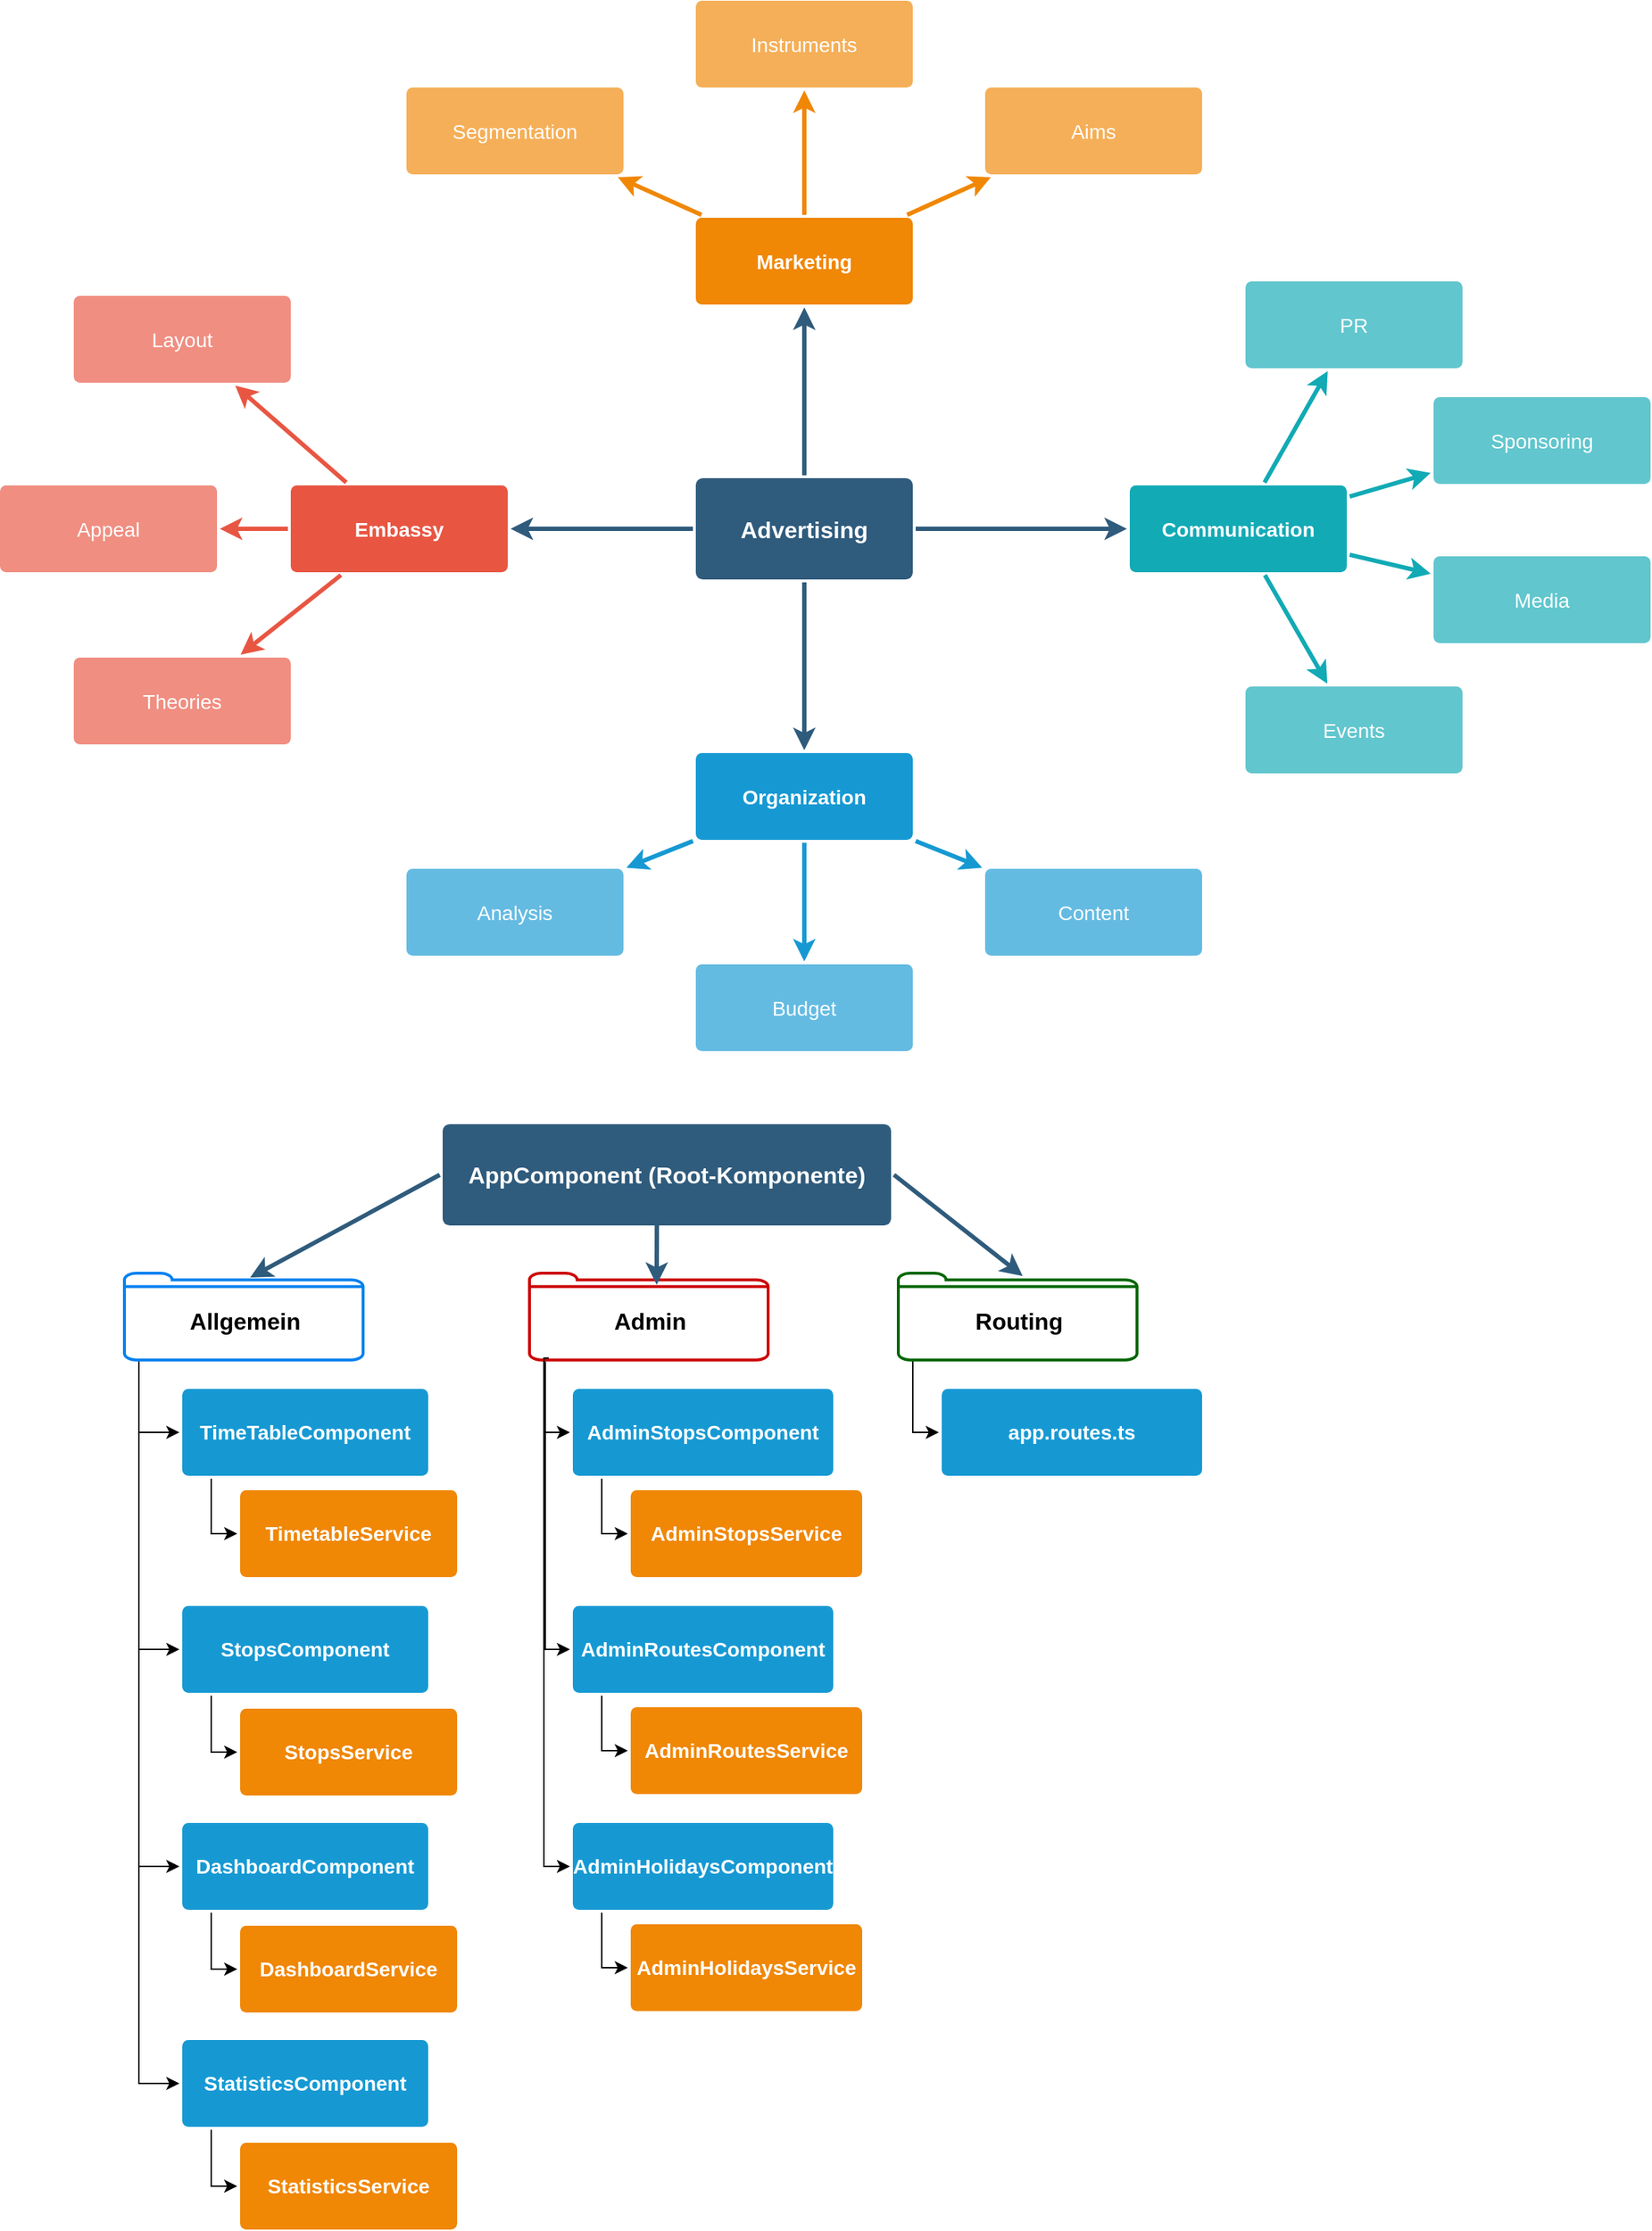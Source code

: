 <mxfile version="26.0.4">
  <diagram id="6a731a19-8d31-9384-78a2-239565b7b9f0" name="Page-1">
    <mxGraphModel dx="1434" dy="772" grid="1" gridSize="10" guides="1" tooltips="1" connect="1" arrows="1" fold="1" page="1" pageScale="1" pageWidth="1169" pageHeight="827" background="none" math="0" shadow="0">
      <root>
        <mxCell id="0" />
        <mxCell id="1" parent="0" />
        <mxCell id="1745" value="" style="edgeStyle=none;rounded=0;jumpStyle=none;html=1;shadow=0;labelBackgroundColor=none;startArrow=none;startFill=0;endArrow=classic;endFill=1;jettySize=auto;orthogonalLoop=1;strokeColor=#2F5B7C;strokeWidth=3;fontFamily=Helvetica;fontSize=16;fontColor=#23445D;spacing=5;" parent="1" source="1749" target="1764" edge="1">
          <mxGeometry relative="1" as="geometry" />
        </mxCell>
        <mxCell id="1746" value="" style="edgeStyle=none;rounded=0;jumpStyle=none;html=1;shadow=0;labelBackgroundColor=none;startArrow=none;startFill=0;endArrow=classic;endFill=1;jettySize=auto;orthogonalLoop=1;strokeColor=#2F5B7C;strokeWidth=3;fontFamily=Helvetica;fontSize=16;fontColor=#23445D;spacing=5;" parent="1" source="1749" target="1771" edge="1">
          <mxGeometry relative="1" as="geometry" />
        </mxCell>
        <mxCell id="1747" value="" style="edgeStyle=none;rounded=0;jumpStyle=none;html=1;shadow=0;labelBackgroundColor=none;startArrow=none;startFill=0;endArrow=classic;endFill=1;jettySize=auto;orthogonalLoop=1;strokeColor=#2F5B7C;strokeWidth=3;fontFamily=Helvetica;fontSize=16;fontColor=#23445D;spacing=5;" parent="1" source="1749" target="1760" edge="1">
          <mxGeometry relative="1" as="geometry" />
        </mxCell>
        <mxCell id="1748" value="" style="edgeStyle=none;rounded=0;jumpStyle=none;html=1;shadow=0;labelBackgroundColor=none;startArrow=none;startFill=0;endArrow=classic;endFill=1;jettySize=auto;orthogonalLoop=1;strokeColor=#2F5B7C;strokeWidth=3;fontFamily=Helvetica;fontSize=16;fontColor=#23445D;spacing=5;" parent="1" source="1749" target="1753" edge="1">
          <mxGeometry relative="1" as="geometry" />
        </mxCell>
        <mxCell id="1749" value="Advertising" style="rounded=1;whiteSpace=wrap;html=1;shadow=0;labelBackgroundColor=none;strokeColor=none;strokeWidth=3;fillColor=#2F5B7C;fontFamily=Helvetica;fontSize=16;fontColor=#FFFFFF;align=center;fontStyle=1;spacing=5;arcSize=7;perimeterSpacing=2;" parent="1" vertex="1">
          <mxGeometry x="495" y="380.5" width="150" height="70" as="geometry" />
        </mxCell>
        <mxCell id="1750" value="" style="edgeStyle=none;rounded=1;jumpStyle=none;html=1;shadow=0;labelBackgroundColor=none;startArrow=none;startFill=0;jettySize=auto;orthogonalLoop=1;strokeColor=#E85642;strokeWidth=3;fontFamily=Helvetica;fontSize=14;fontColor=#FFFFFF;spacing=5;fontStyle=1;fillColor=#b0e3e6;" parent="1" source="1753" target="1756" edge="1">
          <mxGeometry relative="1" as="geometry" />
        </mxCell>
        <mxCell id="1751" value="" style="edgeStyle=none;rounded=1;jumpStyle=none;html=1;shadow=0;labelBackgroundColor=none;startArrow=none;startFill=0;jettySize=auto;orthogonalLoop=1;strokeColor=#E85642;strokeWidth=3;fontFamily=Helvetica;fontSize=14;fontColor=#FFFFFF;spacing=5;fontStyle=1;fillColor=#b0e3e6;" parent="1" source="1753" target="1755" edge="1">
          <mxGeometry relative="1" as="geometry" />
        </mxCell>
        <mxCell id="1752" value="" style="edgeStyle=none;rounded=1;jumpStyle=none;html=1;shadow=0;labelBackgroundColor=none;startArrow=none;startFill=0;jettySize=auto;orthogonalLoop=1;strokeColor=#E85642;strokeWidth=3;fontFamily=Helvetica;fontSize=14;fontColor=#FFFFFF;spacing=5;fontStyle=1;fillColor=#b0e3e6;" parent="1" source="1753" target="1754" edge="1">
          <mxGeometry relative="1" as="geometry" />
        </mxCell>
        <mxCell id="1753" value="Embassy" style="rounded=1;whiteSpace=wrap;html=1;shadow=0;labelBackgroundColor=none;strokeColor=none;strokeWidth=3;fillColor=#e85642;fontFamily=Helvetica;fontSize=14;fontColor=#FFFFFF;align=center;spacing=5;fontStyle=1;arcSize=7;perimeterSpacing=2;" parent="1" vertex="1">
          <mxGeometry x="215" y="385.5" width="150" height="60" as="geometry" />
        </mxCell>
        <mxCell id="1754" value="Theories" style="rounded=1;whiteSpace=wrap;html=1;shadow=0;labelBackgroundColor=none;strokeColor=none;strokeWidth=3;fillColor=#f08e81;fontFamily=Helvetica;fontSize=14;fontColor=#FFFFFF;align=center;spacing=5;fontStyle=0;arcSize=7;perimeterSpacing=2;" parent="1" vertex="1">
          <mxGeometry x="65" y="504.5" width="150" height="60" as="geometry" />
        </mxCell>
        <mxCell id="1755" value="Appeal" style="rounded=1;whiteSpace=wrap;html=1;shadow=0;labelBackgroundColor=none;strokeColor=none;strokeWidth=3;fillColor=#f08e81;fontFamily=Helvetica;fontSize=14;fontColor=#FFFFFF;align=center;spacing=5;fontStyle=0;arcSize=7;perimeterSpacing=2;" parent="1" vertex="1">
          <mxGeometry x="14" y="385.5" width="150" height="60" as="geometry" />
        </mxCell>
        <mxCell id="1756" value="Layout" style="rounded=1;whiteSpace=wrap;html=1;shadow=0;labelBackgroundColor=none;strokeColor=none;strokeWidth=3;fillColor=#f08e81;fontFamily=Helvetica;fontSize=14;fontColor=#FFFFFF;align=center;spacing=5;fontStyle=0;arcSize=7;perimeterSpacing=2;" parent="1" vertex="1">
          <mxGeometry x="65" y="254.5" width="150" height="60" as="geometry" />
        </mxCell>
        <mxCell id="1757" value="" style="edgeStyle=none;rounded=0;jumpStyle=none;html=1;shadow=0;labelBackgroundColor=none;startArrow=none;startFill=0;endArrow=classic;endFill=1;jettySize=auto;orthogonalLoop=1;strokeColor=#1699D3;strokeWidth=3;fontFamily=Helvetica;fontSize=14;fontColor=#FFFFFF;spacing=5;" parent="1" source="1760" target="1763" edge="1">
          <mxGeometry relative="1" as="geometry" />
        </mxCell>
        <mxCell id="1758" value="" style="edgeStyle=none;rounded=0;jumpStyle=none;html=1;shadow=0;labelBackgroundColor=none;startArrow=none;startFill=0;endArrow=classic;endFill=1;jettySize=auto;orthogonalLoop=1;strokeColor=#1699D3;strokeWidth=3;fontFamily=Helvetica;fontSize=14;fontColor=#FFFFFF;spacing=5;" parent="1" source="1760" target="1762" edge="1">
          <mxGeometry relative="1" as="geometry" />
        </mxCell>
        <mxCell id="1759" value="" style="edgeStyle=none;rounded=0;jumpStyle=none;html=1;shadow=0;labelBackgroundColor=none;startArrow=none;startFill=0;endArrow=classic;endFill=1;jettySize=auto;orthogonalLoop=1;strokeColor=#1699D3;strokeWidth=3;fontFamily=Helvetica;fontSize=14;fontColor=#FFFFFF;spacing=5;" parent="1" source="1760" target="1761" edge="1">
          <mxGeometry relative="1" as="geometry" />
        </mxCell>
        <mxCell id="1760" value="Organization" style="rounded=1;whiteSpace=wrap;html=1;shadow=0;labelBackgroundColor=none;strokeColor=none;strokeWidth=3;fillColor=#1699d3;fontFamily=Helvetica;fontSize=14;fontColor=#FFFFFF;align=center;spacing=5;fontStyle=1;arcSize=7;perimeterSpacing=2;" parent="1" vertex="1">
          <mxGeometry x="495" y="570.5" width="150" height="60" as="geometry" />
        </mxCell>
        <mxCell id="1761" value="Content" style="rounded=1;whiteSpace=wrap;html=1;shadow=0;labelBackgroundColor=none;strokeColor=none;strokeWidth=3;fillColor=#64bbe2;fontFamily=Helvetica;fontSize=14;fontColor=#FFFFFF;align=center;spacing=5;arcSize=7;perimeterSpacing=2;" parent="1" vertex="1">
          <mxGeometry x="695" y="650.5" width="150" height="60" as="geometry" />
        </mxCell>
        <mxCell id="1762" value="Budget" style="rounded=1;whiteSpace=wrap;html=1;shadow=0;labelBackgroundColor=none;strokeColor=none;strokeWidth=3;fillColor=#64bbe2;fontFamily=Helvetica;fontSize=14;fontColor=#FFFFFF;align=center;spacing=5;arcSize=7;perimeterSpacing=2;" parent="1" vertex="1">
          <mxGeometry x="495" y="716.5" width="150" height="60" as="geometry" />
        </mxCell>
        <mxCell id="1763" value="Analysis" style="rounded=1;whiteSpace=wrap;html=1;shadow=0;labelBackgroundColor=none;strokeColor=none;strokeWidth=3;fillColor=#64bbe2;fontFamily=Helvetica;fontSize=14;fontColor=#FFFFFF;align=center;spacing=5;arcSize=7;perimeterSpacing=2;" parent="1" vertex="1">
          <mxGeometry x="295" y="650.5" width="150" height="60" as="geometry" />
        </mxCell>
        <mxCell id="1764" value="Marketing" style="rounded=1;whiteSpace=wrap;html=1;shadow=0;labelBackgroundColor=none;strokeColor=none;strokeWidth=3;fillColor=#F08705;fontFamily=Helvetica;fontSize=14;fontColor=#FFFFFF;align=center;spacing=5;fontStyle=1;arcSize=7;perimeterSpacing=2;" parent="1" vertex="1">
          <mxGeometry x="495" y="200.5" width="150" height="60" as="geometry" />
        </mxCell>
        <mxCell id="1765" value="Aims&lt;br&gt;" style="rounded=1;whiteSpace=wrap;html=1;shadow=0;labelBackgroundColor=none;strokeColor=none;strokeWidth=3;fillColor=#f5af58;fontFamily=Helvetica;fontSize=14;fontColor=#FFFFFF;align=center;spacing=5;arcSize=7;perimeterSpacing=2;" parent="1" vertex="1">
          <mxGeometry x="695" y="110.5" width="150" height="60" as="geometry" />
        </mxCell>
        <mxCell id="1766" value="" style="edgeStyle=none;rounded=0;jumpStyle=none;html=1;shadow=0;labelBackgroundColor=none;startArrow=none;startFill=0;endArrow=classic;endFill=1;jettySize=auto;orthogonalLoop=1;strokeColor=#F08705;strokeWidth=3;fontFamily=Helvetica;fontSize=14;fontColor=#FFFFFF;spacing=5;" parent="1" source="1764" target="1765" edge="1">
          <mxGeometry relative="1" as="geometry" />
        </mxCell>
        <mxCell id="1767" value="Instruments" style="rounded=1;whiteSpace=wrap;html=1;shadow=0;labelBackgroundColor=none;strokeColor=none;strokeWidth=3;fillColor=#f5af58;fontFamily=Helvetica;fontSize=14;fontColor=#FFFFFF;align=center;spacing=5;arcSize=7;perimeterSpacing=2;" parent="1" vertex="1">
          <mxGeometry x="495" y="50.5" width="150" height="60" as="geometry" />
        </mxCell>
        <mxCell id="1768" value="" style="edgeStyle=none;rounded=0;jumpStyle=none;html=1;shadow=0;labelBackgroundColor=none;startArrow=none;startFill=0;endArrow=classic;endFill=1;jettySize=auto;orthogonalLoop=1;strokeColor=#F08705;strokeWidth=3;fontFamily=Helvetica;fontSize=14;fontColor=#FFFFFF;spacing=5;" parent="1" source="1764" target="1767" edge="1">
          <mxGeometry relative="1" as="geometry" />
        </mxCell>
        <mxCell id="1769" value="Segmentation" style="rounded=1;whiteSpace=wrap;html=1;shadow=0;labelBackgroundColor=none;strokeColor=none;strokeWidth=3;fillColor=#f5af58;fontFamily=Helvetica;fontSize=14;fontColor=#FFFFFF;align=center;spacing=5;arcSize=7;perimeterSpacing=2;" parent="1" vertex="1">
          <mxGeometry x="295" y="110.5" width="150" height="60" as="geometry" />
        </mxCell>
        <mxCell id="1770" value="" style="edgeStyle=none;rounded=0;jumpStyle=none;html=1;shadow=0;labelBackgroundColor=none;startArrow=none;startFill=0;endArrow=classic;endFill=1;jettySize=auto;orthogonalLoop=1;strokeColor=#F08705;strokeWidth=3;fontFamily=Helvetica;fontSize=14;fontColor=#FFFFFF;spacing=5;" parent="1" source="1764" target="1769" edge="1">
          <mxGeometry relative="1" as="geometry" />
        </mxCell>
        <mxCell id="1771" value="Communication" style="rounded=1;whiteSpace=wrap;html=1;shadow=0;labelBackgroundColor=none;strokeColor=none;strokeWidth=3;fillColor=#12aab5;fontFamily=Helvetica;fontSize=14;fontColor=#FFFFFF;align=center;spacing=5;fontStyle=1;arcSize=7;perimeterSpacing=2;" parent="1" vertex="1">
          <mxGeometry x="795" y="385.5" width="150" height="60" as="geometry" />
        </mxCell>
        <mxCell id="1772" value="Events" style="rounded=1;whiteSpace=wrap;html=1;shadow=0;labelBackgroundColor=none;strokeColor=none;strokeWidth=3;fillColor=#61c6ce;fontFamily=Helvetica;fontSize=14;fontColor=#FFFFFF;align=center;spacing=5;fontStyle=0;arcSize=7;perimeterSpacing=2;" parent="1" vertex="1">
          <mxGeometry x="875" y="524.5" width="150" height="60" as="geometry" />
        </mxCell>
        <mxCell id="1773" value="" style="edgeStyle=none;rounded=1;jumpStyle=none;html=1;shadow=0;labelBackgroundColor=none;startArrow=none;startFill=0;jettySize=auto;orthogonalLoop=1;strokeColor=#12AAB5;strokeWidth=3;fontFamily=Helvetica;fontSize=14;fontColor=#FFFFFF;spacing=5;fontStyle=1;fillColor=#b0e3e6;" parent="1" source="1771" target="1772" edge="1">
          <mxGeometry relative="1" as="geometry" />
        </mxCell>
        <mxCell id="1774" value="Media" style="rounded=1;whiteSpace=wrap;html=1;shadow=0;labelBackgroundColor=none;strokeColor=none;strokeWidth=3;fillColor=#61c6ce;fontFamily=Helvetica;fontSize=14;fontColor=#FFFFFF;align=center;spacing=5;fontStyle=0;arcSize=7;perimeterSpacing=2;" parent="1" vertex="1">
          <mxGeometry x="1005" y="434.5" width="150" height="60" as="geometry" />
        </mxCell>
        <mxCell id="1775" value="" style="edgeStyle=none;rounded=1;jumpStyle=none;html=1;shadow=0;labelBackgroundColor=none;startArrow=none;startFill=0;jettySize=auto;orthogonalLoop=1;strokeColor=#12AAB5;strokeWidth=3;fontFamily=Helvetica;fontSize=14;fontColor=#FFFFFF;spacing=5;fontStyle=1;fillColor=#b0e3e6;" parent="1" source="1771" target="1774" edge="1">
          <mxGeometry relative="1" as="geometry" />
        </mxCell>
        <mxCell id="1776" value="Sponsoring" style="rounded=1;whiteSpace=wrap;html=1;shadow=0;labelBackgroundColor=none;strokeColor=none;strokeWidth=3;fillColor=#61c6ce;fontFamily=Helvetica;fontSize=14;fontColor=#FFFFFF;align=center;spacing=5;fontStyle=0;arcSize=7;perimeterSpacing=2;" parent="1" vertex="1">
          <mxGeometry x="1005" y="324.5" width="150" height="60" as="geometry" />
        </mxCell>
        <mxCell id="1777" value="" style="edgeStyle=none;rounded=1;jumpStyle=none;html=1;shadow=0;labelBackgroundColor=none;startArrow=none;startFill=0;jettySize=auto;orthogonalLoop=1;strokeColor=#12AAB5;strokeWidth=3;fontFamily=Helvetica;fontSize=14;fontColor=#FFFFFF;spacing=5;fontStyle=1;fillColor=#b0e3e6;" parent="1" source="1771" target="1776" edge="1">
          <mxGeometry relative="1" as="geometry" />
        </mxCell>
        <mxCell id="1778" value="PR" style="rounded=1;whiteSpace=wrap;html=1;shadow=0;labelBackgroundColor=none;strokeColor=none;strokeWidth=3;fillColor=#61c6ce;fontFamily=Helvetica;fontSize=14;fontColor=#FFFFFF;align=center;spacing=5;fontStyle=0;arcSize=7;perimeterSpacing=2;" parent="1" vertex="1">
          <mxGeometry x="875" y="244.5" width="150" height="60" as="geometry" />
        </mxCell>
        <mxCell id="1779" value="" style="edgeStyle=none;rounded=1;jumpStyle=none;html=1;shadow=0;labelBackgroundColor=none;startArrow=none;startFill=0;jettySize=auto;orthogonalLoop=1;strokeColor=#12AAB5;strokeWidth=3;fontFamily=Helvetica;fontSize=14;fontColor=#FFFFFF;spacing=5;fontStyle=1;fillColor=#b0e3e6;" parent="1" source="1771" target="1778" edge="1">
          <mxGeometry relative="1" as="geometry" />
        </mxCell>
        <mxCell id="JMt4bNAVWWiywb5enx9--1779" value="AppComponent (Root-Komponente)" style="rounded=1;whiteSpace=wrap;html=1;shadow=0;labelBackgroundColor=none;strokeColor=none;strokeWidth=3;fillColor=#2F5B7C;fontFamily=Helvetica;fontSize=16;fontColor=#FFFFFF;align=center;fontStyle=1;spacing=5;arcSize=7;perimeterSpacing=2;" parent="1" vertex="1">
          <mxGeometry x="320" y="827" width="310" height="70" as="geometry" />
        </mxCell>
        <mxCell id="JMt4bNAVWWiywb5enx9--1789" style="edgeStyle=orthogonalEdgeStyle;rounded=0;orthogonalLoop=1;jettySize=auto;html=1;entryX=0;entryY=0.5;entryDx=0;entryDy=0;" parent="1" source="JMt4bNAVWWiywb5enx9--1781" target="JMt4bNAVWWiywb5enx9--1784" edge="1">
          <mxGeometry relative="1" as="geometry">
            <Array as="points">
              <mxPoint x="110" y="1040" />
            </Array>
          </mxGeometry>
        </mxCell>
        <mxCell id="JMt4bNAVWWiywb5enx9--1794" style="edgeStyle=orthogonalEdgeStyle;rounded=0;orthogonalLoop=1;jettySize=auto;html=1;entryX=0;entryY=0.5;entryDx=0;entryDy=0;" parent="1" source="JMt4bNAVWWiywb5enx9--1781" target="JMt4bNAVWWiywb5enx9--1792" edge="1">
          <mxGeometry relative="1" as="geometry">
            <Array as="points">
              <mxPoint x="110" y="1190" />
            </Array>
          </mxGeometry>
        </mxCell>
        <mxCell id="wxVYXzCLXxtv_84rCLgH-1783" style="edgeStyle=orthogonalEdgeStyle;rounded=0;orthogonalLoop=1;jettySize=auto;html=1;entryX=0;entryY=0.5;entryDx=0;entryDy=0;" parent="1" source="JMt4bNAVWWiywb5enx9--1781" target="wxVYXzCLXxtv_84rCLgH-1779" edge="1">
          <mxGeometry relative="1" as="geometry">
            <Array as="points">
              <mxPoint x="110" y="1340" />
            </Array>
          </mxGeometry>
        </mxCell>
        <mxCell id="wxVYXzCLXxtv_84rCLgH-1784" style="edgeStyle=orthogonalEdgeStyle;rounded=0;orthogonalLoop=1;jettySize=auto;html=1;entryX=0;entryY=0.5;entryDx=0;entryDy=0;" parent="1" source="JMt4bNAVWWiywb5enx9--1781" target="wxVYXzCLXxtv_84rCLgH-1781" edge="1">
          <mxGeometry relative="1" as="geometry">
            <Array as="points">
              <mxPoint x="110" y="1490" />
            </Array>
          </mxGeometry>
        </mxCell>
        <mxCell id="JMt4bNAVWWiywb5enx9--1781" value="Allgemein" style="html=1;verticalLabelPosition=middle;align=center;labelBackgroundColor=#ffffff;verticalAlign=middle;strokeWidth=2;strokeColor=#0080F0;shadow=0;dashed=0;shape=mxgraph.ios7.icons.folder;labelPosition=center;spacingTop=6;fontSize=16;fontStyle=1" parent="1" vertex="1">
          <mxGeometry x="100" y="930" width="165" height="60" as="geometry" />
        </mxCell>
        <mxCell id="JMt4bNAVWWiywb5enx9--1798" style="edgeStyle=orthogonalEdgeStyle;rounded=0;orthogonalLoop=1;jettySize=auto;html=1;entryX=0;entryY=0.5;entryDx=0;entryDy=0;" parent="1" source="JMt4bNAVWWiywb5enx9--1782" target="JMt4bNAVWWiywb5enx9--1796" edge="1">
          <mxGeometry relative="1" as="geometry">
            <Array as="points">
              <mxPoint x="390" y="1040" />
            </Array>
          </mxGeometry>
        </mxCell>
        <mxCell id="JMt4bNAVWWiywb5enx9--1782" value="Admin" style="html=1;verticalLabelPosition=middle;align=center;labelBackgroundColor=#ffffff;verticalAlign=middle;strokeWidth=2;strokeColor=light-dark(#CC0000,#32A0FF);shadow=0;dashed=0;shape=mxgraph.ios7.icons.folder;labelPosition=center;spacingTop=6;fontSize=16;fontStyle=1" parent="1" vertex="1">
          <mxGeometry x="380" y="930" width="165" height="60" as="geometry" />
        </mxCell>
        <mxCell id="wxVYXzCLXxtv_84rCLgH-1796" style="edgeStyle=orthogonalEdgeStyle;rounded=0;orthogonalLoop=1;jettySize=auto;html=1;entryX=0;entryY=0.5;entryDx=0;entryDy=0;" parent="1" source="JMt4bNAVWWiywb5enx9--1783" target="wxVYXzCLXxtv_84rCLgH-1795" edge="1">
          <mxGeometry relative="1" as="geometry">
            <Array as="points">
              <mxPoint x="645" y="1040" />
            </Array>
          </mxGeometry>
        </mxCell>
        <mxCell id="JMt4bNAVWWiywb5enx9--1783" value="Routing" style="html=1;verticalLabelPosition=middle;align=center;labelBackgroundColor=#ffffff;verticalAlign=middle;strokeWidth=2;strokeColor=#006600;shadow=0;dashed=0;shape=mxgraph.ios7.icons.folder;labelPosition=center;spacingTop=6;fontSize=16;fontStyle=1" parent="1" vertex="1">
          <mxGeometry x="635" y="930" width="165" height="60" as="geometry" />
        </mxCell>
        <mxCell id="JMt4bNAVWWiywb5enx9--1791" style="edgeStyle=orthogonalEdgeStyle;rounded=0;orthogonalLoop=1;jettySize=auto;html=1;entryX=0;entryY=0.5;entryDx=0;entryDy=0;" parent="1" source="JMt4bNAVWWiywb5enx9--1784" target="JMt4bNAVWWiywb5enx9--1790" edge="1">
          <mxGeometry relative="1" as="geometry">
            <Array as="points">
              <mxPoint x="160" y="1110" />
            </Array>
          </mxGeometry>
        </mxCell>
        <mxCell id="JMt4bNAVWWiywb5enx9--1784" value="TimeTableComponent" style="rounded=1;whiteSpace=wrap;html=1;shadow=0;labelBackgroundColor=none;strokeColor=none;strokeWidth=3;fillColor=#1699d3;fontFamily=Helvetica;fontSize=14;fontColor=#FFFFFF;align=center;spacing=5;fontStyle=1;arcSize=7;perimeterSpacing=2;" parent="1" vertex="1">
          <mxGeometry x="140" y="1010" width="170" height="60" as="geometry" />
        </mxCell>
        <mxCell id="JMt4bNAVWWiywb5enx9--1786" value="" style="edgeStyle=none;rounded=0;jumpStyle=none;html=1;shadow=0;labelBackgroundColor=none;startArrow=none;startFill=0;endArrow=classic;endFill=1;jettySize=auto;orthogonalLoop=1;strokeColor=#2F5B7C;strokeWidth=3;fontFamily=Helvetica;fontSize=16;fontColor=#23445D;spacing=5;exitX=0;exitY=0.5;exitDx=0;exitDy=0;entryX=0.527;entryY=0.05;entryDx=0;entryDy=0;entryPerimeter=0;" parent="1" source="JMt4bNAVWWiywb5enx9--1779" target="JMt4bNAVWWiywb5enx9--1781" edge="1">
          <mxGeometry relative="1" as="geometry">
            <mxPoint x="326" y="861.5" as="sourcePoint" />
            <mxPoint x="200" y="861.5" as="targetPoint" />
          </mxGeometry>
        </mxCell>
        <mxCell id="JMt4bNAVWWiywb5enx9--1787" value="" style="edgeStyle=none;rounded=0;jumpStyle=none;html=1;shadow=0;labelBackgroundColor=none;startArrow=none;startFill=0;endArrow=classic;endFill=1;jettySize=auto;orthogonalLoop=1;strokeColor=#2F5B7C;strokeWidth=3;fontFamily=Helvetica;fontSize=16;fontColor=#23445D;spacing=5;exitX=1;exitY=0.5;exitDx=0;exitDy=0;entryX=0.521;entryY=0.033;entryDx=0;entryDy=0;entryPerimeter=0;" parent="1" source="JMt4bNAVWWiywb5enx9--1779" target="JMt4bNAVWWiywb5enx9--1783" edge="1">
          <mxGeometry relative="1" as="geometry">
            <mxPoint x="423" y="872" as="sourcePoint" />
            <mxPoint x="207" y="943" as="targetPoint" />
          </mxGeometry>
        </mxCell>
        <mxCell id="JMt4bNAVWWiywb5enx9--1788" value="" style="edgeStyle=none;rounded=0;jumpStyle=none;html=1;shadow=0;labelBackgroundColor=none;startArrow=none;startFill=0;endArrow=classic;endFill=1;jettySize=auto;orthogonalLoop=1;strokeColor=#2F5B7C;strokeWidth=3;fontFamily=Helvetica;fontSize=16;fontColor=#23445D;spacing=5;exitX=0.478;exitY=0.946;exitDx=0;exitDy=0;entryX=0.533;entryY=0.133;entryDx=0;entryDy=0;entryPerimeter=0;exitPerimeter=0;" parent="1" source="JMt4bNAVWWiywb5enx9--1779" target="JMt4bNAVWWiywb5enx9--1782" edge="1">
          <mxGeometry relative="1" as="geometry">
            <mxPoint x="645" y="1020" as="sourcePoint" />
            <mxPoint x="824" y="1090" as="targetPoint" />
          </mxGeometry>
        </mxCell>
        <mxCell id="JMt4bNAVWWiywb5enx9--1790" value="TimetableService" style="rounded=1;whiteSpace=wrap;html=1;shadow=0;labelBackgroundColor=none;strokeColor=none;strokeWidth=3;fillColor=#F08705;fontFamily=Helvetica;fontSize=14;fontColor=#FFFFFF;align=center;spacing=5;fontStyle=1;arcSize=7;perimeterSpacing=2;" parent="1" vertex="1">
          <mxGeometry x="180" y="1080" width="150" height="60" as="geometry" />
        </mxCell>
        <mxCell id="JMt4bNAVWWiywb5enx9--1795" style="edgeStyle=orthogonalEdgeStyle;rounded=0;orthogonalLoop=1;jettySize=auto;html=1;entryX=0;entryY=0.5;entryDx=0;entryDy=0;" parent="1" source="JMt4bNAVWWiywb5enx9--1792" target="JMt4bNAVWWiywb5enx9--1793" edge="1">
          <mxGeometry relative="1" as="geometry">
            <Array as="points">
              <mxPoint x="160" y="1261" />
            </Array>
          </mxGeometry>
        </mxCell>
        <mxCell id="JMt4bNAVWWiywb5enx9--1792" value="StopsComponent" style="rounded=1;whiteSpace=wrap;html=1;shadow=0;labelBackgroundColor=none;strokeColor=none;strokeWidth=3;fillColor=#1699d3;fontFamily=Helvetica;fontSize=14;fontColor=#FFFFFF;align=center;spacing=5;fontStyle=1;arcSize=7;perimeterSpacing=2;" parent="1" vertex="1">
          <mxGeometry x="140" y="1160" width="170" height="60" as="geometry" />
        </mxCell>
        <mxCell id="JMt4bNAVWWiywb5enx9--1793" value="StopsService" style="rounded=1;whiteSpace=wrap;html=1;shadow=0;labelBackgroundColor=none;strokeColor=none;strokeWidth=3;fillColor=#F08705;fontFamily=Helvetica;fontSize=14;fontColor=#FFFFFF;align=center;spacing=5;fontStyle=1;arcSize=7;perimeterSpacing=2;" parent="1" vertex="1">
          <mxGeometry x="180" y="1231" width="150" height="60" as="geometry" />
        </mxCell>
        <mxCell id="JMt4bNAVWWiywb5enx9--1799" style="edgeStyle=orthogonalEdgeStyle;rounded=0;orthogonalLoop=1;jettySize=auto;html=1;entryX=0;entryY=0.5;entryDx=0;entryDy=0;" parent="1" source="JMt4bNAVWWiywb5enx9--1796" target="JMt4bNAVWWiywb5enx9--1797" edge="1">
          <mxGeometry relative="1" as="geometry">
            <Array as="points">
              <mxPoint x="430" y="1110" />
            </Array>
          </mxGeometry>
        </mxCell>
        <mxCell id="JMt4bNAVWWiywb5enx9--1796" value="AdminStopsComponent" style="rounded=1;whiteSpace=wrap;html=1;shadow=0;labelBackgroundColor=none;strokeColor=none;strokeWidth=3;fillColor=#1699d3;fontFamily=Helvetica;fontSize=14;fontColor=#FFFFFF;align=center;spacing=5;fontStyle=1;arcSize=7;perimeterSpacing=2;" parent="1" vertex="1">
          <mxGeometry x="410" y="1010" width="180" height="60" as="geometry" />
        </mxCell>
        <mxCell id="JMt4bNAVWWiywb5enx9--1797" value="AdminStopsService" style="rounded=1;whiteSpace=wrap;html=1;shadow=0;labelBackgroundColor=none;strokeColor=none;strokeWidth=3;fillColor=#F08705;fontFamily=Helvetica;fontSize=14;fontColor=#FFFFFF;align=center;spacing=5;fontStyle=1;arcSize=7;perimeterSpacing=2;" parent="1" vertex="1">
          <mxGeometry x="450" y="1080" width="160" height="60" as="geometry" />
        </mxCell>
        <mxCell id="wxVYXzCLXxtv_84rCLgH-1785" style="edgeStyle=orthogonalEdgeStyle;rounded=0;orthogonalLoop=1;jettySize=auto;html=1;entryX=0;entryY=0.5;entryDx=0;entryDy=0;" parent="1" source="wxVYXzCLXxtv_84rCLgH-1779" target="wxVYXzCLXxtv_84rCLgH-1780" edge="1">
          <mxGeometry relative="1" as="geometry">
            <Array as="points">
              <mxPoint x="160" y="1411" />
            </Array>
          </mxGeometry>
        </mxCell>
        <mxCell id="wxVYXzCLXxtv_84rCLgH-1779" value="DashboardComponent" style="rounded=1;whiteSpace=wrap;html=1;shadow=0;labelBackgroundColor=none;strokeColor=none;strokeWidth=3;fillColor=#1699d3;fontFamily=Helvetica;fontSize=14;fontColor=#FFFFFF;align=center;spacing=5;fontStyle=1;arcSize=7;perimeterSpacing=2;" parent="1" vertex="1">
          <mxGeometry x="140" y="1310" width="170" height="60" as="geometry" />
        </mxCell>
        <mxCell id="wxVYXzCLXxtv_84rCLgH-1780" value="DashboardService" style="rounded=1;whiteSpace=wrap;html=1;shadow=0;labelBackgroundColor=none;strokeColor=none;strokeWidth=3;fillColor=#F08705;fontFamily=Helvetica;fontSize=14;fontColor=#FFFFFF;align=center;spacing=5;fontStyle=1;arcSize=7;perimeterSpacing=2;" parent="1" vertex="1">
          <mxGeometry x="180" y="1381" width="150" height="60" as="geometry" />
        </mxCell>
        <mxCell id="wxVYXzCLXxtv_84rCLgH-1786" style="edgeStyle=orthogonalEdgeStyle;rounded=0;orthogonalLoop=1;jettySize=auto;html=1;entryX=0;entryY=0.5;entryDx=0;entryDy=0;" parent="1" source="wxVYXzCLXxtv_84rCLgH-1781" target="wxVYXzCLXxtv_84rCLgH-1782" edge="1">
          <mxGeometry relative="1" as="geometry">
            <Array as="points">
              <mxPoint x="160" y="1561" />
            </Array>
          </mxGeometry>
        </mxCell>
        <mxCell id="wxVYXzCLXxtv_84rCLgH-1781" value="StatisticsComponent" style="rounded=1;whiteSpace=wrap;html=1;shadow=0;labelBackgroundColor=none;strokeColor=none;strokeWidth=3;fillColor=#1699d3;fontFamily=Helvetica;fontSize=14;fontColor=#FFFFFF;align=center;spacing=5;fontStyle=1;arcSize=7;perimeterSpacing=2;" parent="1" vertex="1">
          <mxGeometry x="140" y="1460" width="170" height="60" as="geometry" />
        </mxCell>
        <mxCell id="wxVYXzCLXxtv_84rCLgH-1782" value="StatisticsService" style="rounded=1;whiteSpace=wrap;html=1;shadow=0;labelBackgroundColor=none;strokeColor=none;strokeWidth=3;fillColor=#F08705;fontFamily=Helvetica;fontSize=14;fontColor=#FFFFFF;align=center;spacing=5;fontStyle=1;arcSize=7;perimeterSpacing=2;" parent="1" vertex="1">
          <mxGeometry x="180" y="1531" width="150" height="60" as="geometry" />
        </mxCell>
        <mxCell id="wxVYXzCLXxtv_84rCLgH-1787" style="edgeStyle=orthogonalEdgeStyle;rounded=0;orthogonalLoop=1;jettySize=auto;html=1;entryX=0;entryY=0.5;entryDx=0;entryDy=0;exitX=0.066;exitY=1.019;exitDx=0;exitDy=0;exitPerimeter=0;" parent="1" source="JMt4bNAVWWiywb5enx9--1782" target="wxVYXzCLXxtv_84rCLgH-1789" edge="1">
          <mxGeometry relative="1" as="geometry">
            <Array as="points">
              <mxPoint x="391" y="1190" />
            </Array>
            <mxPoint x="390" y="1140" as="sourcePoint" />
          </mxGeometry>
        </mxCell>
        <mxCell id="wxVYXzCLXxtv_84rCLgH-1788" style="edgeStyle=orthogonalEdgeStyle;rounded=0;orthogonalLoop=1;jettySize=auto;html=1;entryX=0;entryY=0.5;entryDx=0;entryDy=0;" parent="1" source="wxVYXzCLXxtv_84rCLgH-1789" target="wxVYXzCLXxtv_84rCLgH-1790" edge="1">
          <mxGeometry relative="1" as="geometry">
            <Array as="points">
              <mxPoint x="430" y="1260" />
            </Array>
          </mxGeometry>
        </mxCell>
        <mxCell id="wxVYXzCLXxtv_84rCLgH-1789" value="AdminRoutesComponent" style="rounded=1;whiteSpace=wrap;html=1;shadow=0;labelBackgroundColor=none;strokeColor=none;strokeWidth=3;fillColor=#1699d3;fontFamily=Helvetica;fontSize=14;fontColor=#FFFFFF;align=center;spacing=5;fontStyle=1;arcSize=7;perimeterSpacing=2;" parent="1" vertex="1">
          <mxGeometry x="410" y="1160" width="180" height="60" as="geometry" />
        </mxCell>
        <mxCell id="wxVYXzCLXxtv_84rCLgH-1790" value="AdminRoutesService" style="rounded=1;whiteSpace=wrap;html=1;shadow=0;labelBackgroundColor=none;strokeColor=none;strokeWidth=3;fillColor=#F08705;fontFamily=Helvetica;fontSize=14;fontColor=#FFFFFF;align=center;spacing=5;fontStyle=1;arcSize=7;perimeterSpacing=2;" parent="1" vertex="1">
          <mxGeometry x="450" y="1230" width="160" height="60" as="geometry" />
        </mxCell>
        <mxCell id="wxVYXzCLXxtv_84rCLgH-1791" style="edgeStyle=orthogonalEdgeStyle;rounded=0;orthogonalLoop=1;jettySize=auto;html=1;entryX=0;entryY=0.5;entryDx=0;entryDy=0;exitX=0.081;exitY=0.978;exitDx=0;exitDy=0;exitPerimeter=0;" parent="1" source="JMt4bNAVWWiywb5enx9--1782" target="wxVYXzCLXxtv_84rCLgH-1793" edge="1">
          <mxGeometry relative="1" as="geometry">
            <Array as="points">
              <mxPoint x="390" y="989" />
              <mxPoint x="390" y="1340" />
            </Array>
            <mxPoint x="390" y="1290" as="sourcePoint" />
          </mxGeometry>
        </mxCell>
        <mxCell id="wxVYXzCLXxtv_84rCLgH-1792" style="edgeStyle=orthogonalEdgeStyle;rounded=0;orthogonalLoop=1;jettySize=auto;html=1;entryX=0;entryY=0.5;entryDx=0;entryDy=0;" parent="1" source="wxVYXzCLXxtv_84rCLgH-1793" target="wxVYXzCLXxtv_84rCLgH-1794" edge="1">
          <mxGeometry relative="1" as="geometry">
            <Array as="points">
              <mxPoint x="430" y="1410" />
            </Array>
          </mxGeometry>
        </mxCell>
        <mxCell id="wxVYXzCLXxtv_84rCLgH-1793" value="AdminHolidaysComponent" style="rounded=1;whiteSpace=wrap;html=1;shadow=0;labelBackgroundColor=none;strokeColor=none;strokeWidth=3;fillColor=#1699d3;fontFamily=Helvetica;fontSize=14;fontColor=#FFFFFF;align=center;spacing=5;fontStyle=1;arcSize=7;perimeterSpacing=2;" parent="1" vertex="1">
          <mxGeometry x="410" y="1310" width="180" height="60" as="geometry" />
        </mxCell>
        <mxCell id="wxVYXzCLXxtv_84rCLgH-1794" value="AdminHolidaysService" style="rounded=1;whiteSpace=wrap;html=1;shadow=0;labelBackgroundColor=none;strokeColor=none;strokeWidth=3;fillColor=#F08705;fontFamily=Helvetica;fontSize=14;fontColor=#FFFFFF;align=center;spacing=5;fontStyle=1;arcSize=7;perimeterSpacing=2;" parent="1" vertex="1">
          <mxGeometry x="450" y="1380" width="160" height="60" as="geometry" />
        </mxCell>
        <mxCell id="wxVYXzCLXxtv_84rCLgH-1795" value="app.routes.ts" style="rounded=1;whiteSpace=wrap;html=1;shadow=0;labelBackgroundColor=none;strokeColor=none;strokeWidth=3;fillColor=#1699d3;fontFamily=Helvetica;fontSize=14;fontColor=#FFFFFF;align=center;spacing=5;fontStyle=1;arcSize=7;perimeterSpacing=2;" parent="1" vertex="1">
          <mxGeometry x="665" y="1010" width="180" height="60" as="geometry" />
        </mxCell>
      </root>
    </mxGraphModel>
  </diagram>
</mxfile>

